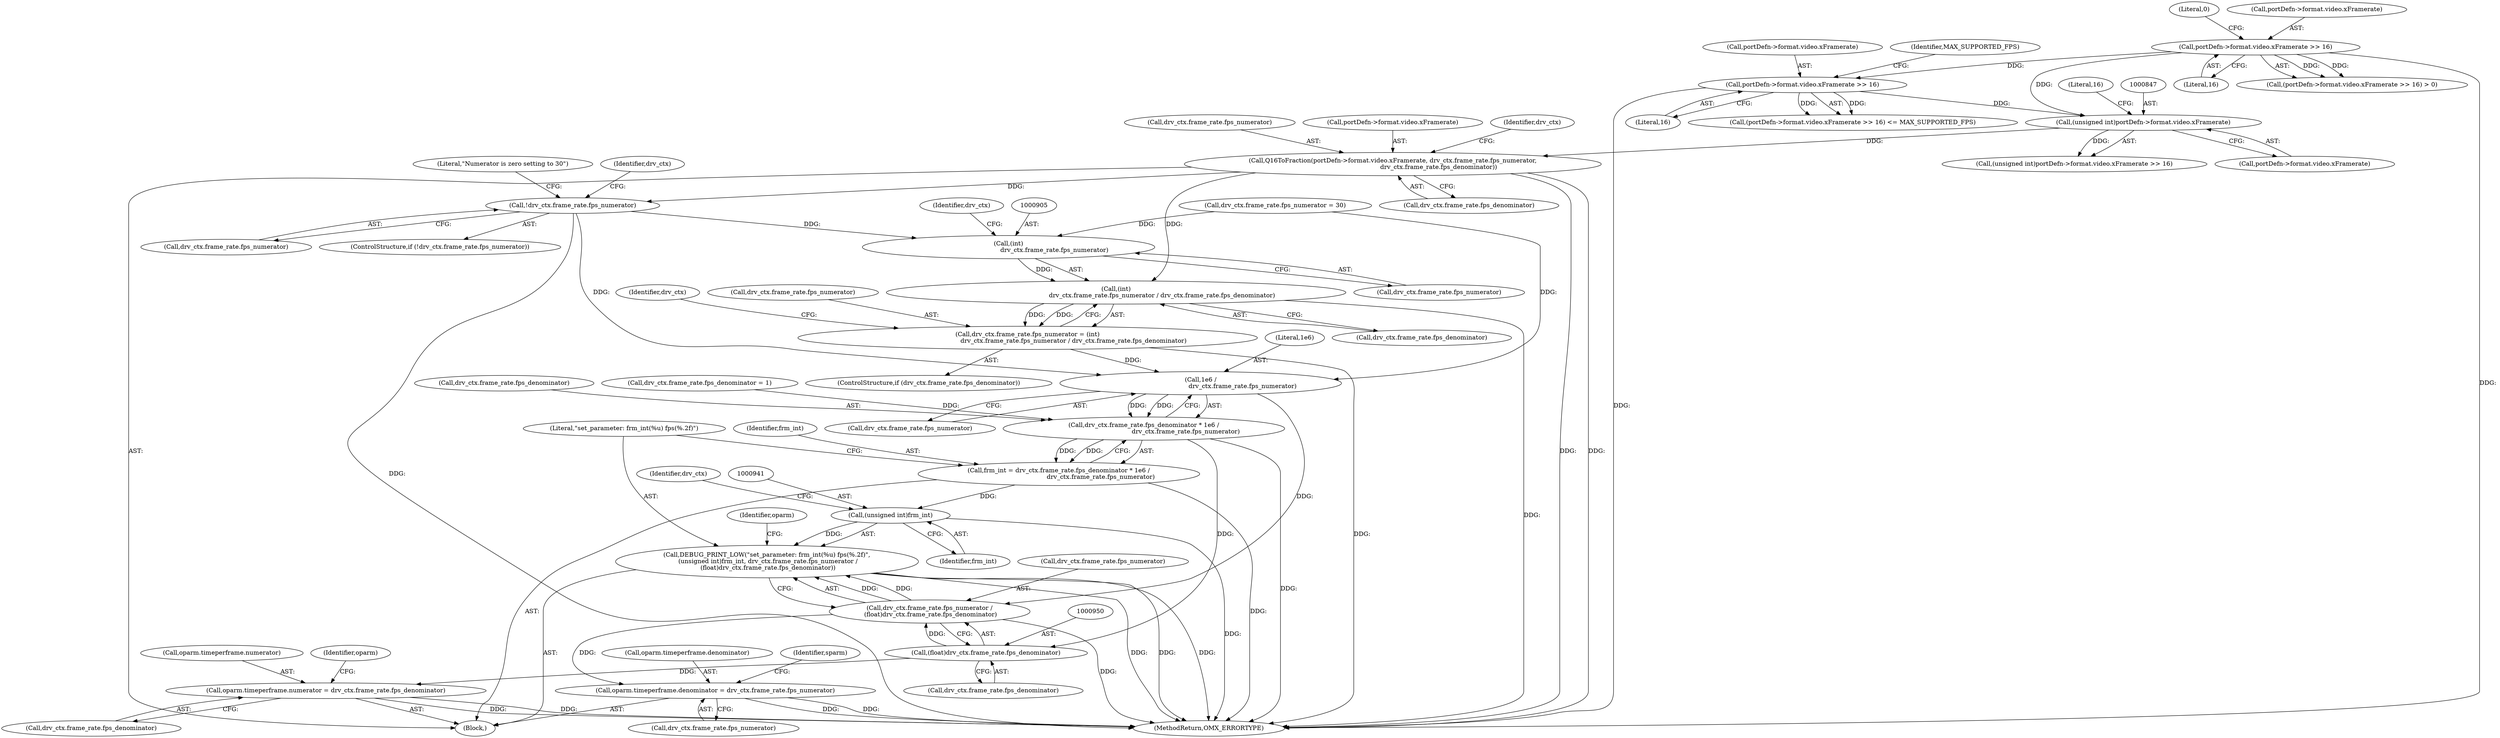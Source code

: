 digraph "0_Android_46e305be6e670a5a0041b0b4861122a0f1aabefa_2@pointer" {
"1000856" [label="(Call,Q16ToFraction(portDefn->format.video.xFramerate, drv_ctx.frame_rate.fps_numerator,\n                                               drv_ctx.frame_rate.fps_denominator))"];
"1000846" [label="(Call,(unsigned int)portDefn->format.video.xFramerate)"];
"1000832" [label="(Call,portDefn->format.video.xFramerate >> 16)"];
"1000821" [label="(Call,portDefn->format.video.xFramerate >> 16)"];
"1000875" [label="(Call,!drv_ctx.frame_rate.fps_numerator)"];
"1000904" [label="(Call,(int)\n                                               drv_ctx.frame_rate.fps_numerator)"];
"1000903" [label="(Call,(int)\n                                               drv_ctx.frame_rate.fps_numerator / drv_ctx.frame_rate.fps_denominator)"];
"1000897" [label="(Call,drv_ctx.frame_rate.fps_numerator = (int)\n                                               drv_ctx.frame_rate.fps_numerator / drv_ctx.frame_rate.fps_denominator)"];
"1000931" [label="(Call,1e6 /\n                                           drv_ctx.frame_rate.fps_numerator)"];
"1000925" [label="(Call,drv_ctx.frame_rate.fps_denominator * 1e6 /\n                                           drv_ctx.frame_rate.fps_numerator)"];
"1000923" [label="(Call,frm_int = drv_ctx.frame_rate.fps_denominator * 1e6 /\n                                           drv_ctx.frame_rate.fps_numerator)"];
"1000940" [label="(Call,(unsigned int)frm_int)"];
"1000938" [label="(Call,DEBUG_PRINT_LOW(\"set_parameter: frm_int(%u) fps(%.2f)\",\n (unsigned int)frm_int, drv_ctx.frame_rate.fps_numerator /\n (float)drv_ctx.frame_rate.fps_denominator))"];
"1000949" [label="(Call,(float)drv_ctx.frame_rate.fps_denominator)"];
"1000943" [label="(Call,drv_ctx.frame_rate.fps_numerator /\n (float)drv_ctx.frame_rate.fps_denominator)"];
"1000968" [label="(Call,oparm.timeperframe.denominator = drv_ctx.frame_rate.fps_numerator)"];
"1000957" [label="(Call,oparm.timeperframe.numerator = drv_ctx.frame_rate.fps_denominator)"];
"1000971" [label="(Identifier,oparm)"];
"1000857" [label="(Call,portDefn->format.video.xFramerate)"];
"1000878" [label="(Identifier,drv_ctx)"];
"1000906" [label="(Call,drv_ctx.frame_rate.fps_numerator)"];
"1000951" [label="(Call,drv_ctx.frame_rate.fps_denominator)"];
"1000969" [label="(Call,oparm.timeperframe.denominator)"];
"1000864" [label="(Call,drv_ctx.frame_rate.fps_numerator)"];
"1000919" [label="(Identifier,drv_ctx)"];
"1000932" [label="(Literal,1e6)"];
"1000856" [label="(Call,Q16ToFraction(portDefn->format.video.xFramerate, drv_ctx.frame_rate.fps_numerator,\n                                               drv_ctx.frame_rate.fps_denominator))"];
"1000923" [label="(Call,frm_int = drv_ctx.frame_rate.fps_denominator * 1e6 /\n                                           drv_ctx.frame_rate.fps_numerator)"];
"1000926" [label="(Call,drv_ctx.frame_rate.fps_denominator)"];
"1000891" [label="(ControlStructure,if (drv_ctx.frame_rate.fps_denominator))"];
"1000938" [label="(Call,DEBUG_PRINT_LOW(\"set_parameter: frm_int(%u) fps(%.2f)\",\n (unsigned int)frm_int, drv_ctx.frame_rate.fps_numerator /\n (float)drv_ctx.frame_rate.fps_denominator))"];
"1000968" [label="(Call,oparm.timeperframe.denominator = drv_ctx.frame_rate.fps_numerator)"];
"1000925" [label="(Call,drv_ctx.frame_rate.fps_denominator * 1e6 /\n                                           drv_ctx.frame_rate.fps_numerator)"];
"1000832" [label="(Call,portDefn->format.video.xFramerate >> 16)"];
"1000840" [label="(Literal,16)"];
"1000931" [label="(Call,1e6 /\n                                           drv_ctx.frame_rate.fps_numerator)"];
"1000897" [label="(Call,drv_ctx.frame_rate.fps_numerator = (int)\n                                               drv_ctx.frame_rate.fps_numerator / drv_ctx.frame_rate.fps_denominator)"];
"1000884" [label="(Call,drv_ctx.frame_rate.fps_numerator = 30)"];
"1000848" [label="(Call,portDefn->format.video.xFramerate)"];
"1000829" [label="(Literal,16)"];
"1000924" [label="(Identifier,frm_int)"];
"1000939" [label="(Literal,\"set_parameter: frm_int(%u) fps(%.2f)\")"];
"1000963" [label="(Call,drv_ctx.frame_rate.fps_denominator)"];
"1000942" [label="(Identifier,frm_int)"];
"1000943" [label="(Call,drv_ctx.frame_rate.fps_numerator /\n (float)drv_ctx.frame_rate.fps_denominator)"];
"1000911" [label="(Call,drv_ctx.frame_rate.fps_denominator)"];
"1000933" [label="(Call,drv_ctx.frame_rate.fps_numerator)"];
"1000958" [label="(Call,oparm.timeperframe.numerator)"];
"1000841" [label="(Identifier,MAX_SUPPORTED_FPS)"];
"1000949" [label="(Call,(float)drv_ctx.frame_rate.fps_denominator)"];
"1000960" [label="(Identifier,oparm)"];
"1000944" [label="(Call,drv_ctx.frame_rate.fps_numerator)"];
"1000875" [label="(Call,!drv_ctx.frame_rate.fps_numerator)"];
"1000830" [label="(Literal,0)"];
"1000845" [label="(Call,(unsigned int)portDefn->format.video.xFramerate >> 16)"];
"1000974" [label="(Call,drv_ctx.frame_rate.fps_numerator)"];
"1000821" [label="(Call,portDefn->format.video.xFramerate >> 16)"];
"1000831" [label="(Call,(portDefn->format.video.xFramerate >> 16) <= MAX_SUPPORTED_FPS)"];
"1000898" [label="(Call,drv_ctx.frame_rate.fps_numerator)"];
"1000855" [label="(Literal,16)"];
"1000904" [label="(Call,(int)\n                                               drv_ctx.frame_rate.fps_numerator)"];
"1000822" [label="(Call,portDefn->format.video.xFramerate)"];
"1000846" [label="(Call,(unsigned int)portDefn->format.video.xFramerate)"];
"1000876" [label="(Call,drv_ctx.frame_rate.fps_numerator)"];
"1000883" [label="(Literal,\"Numerator is zero setting to 30\")"];
"1000894" [label="(Identifier,drv_ctx)"];
"1000820" [label="(Call,(portDefn->format.video.xFramerate >> 16) > 0)"];
"1000913" [label="(Identifier,drv_ctx)"];
"1000916" [label="(Call,drv_ctx.frame_rate.fps_denominator = 1)"];
"1000946" [label="(Identifier,drv_ctx)"];
"1000869" [label="(Call,drv_ctx.frame_rate.fps_denominator)"];
"1000833" [label="(Call,portDefn->format.video.xFramerate)"];
"1000957" [label="(Call,oparm.timeperframe.numerator = drv_ctx.frame_rate.fps_denominator)"];
"1003158" [label="(MethodReturn,OMX_ERRORTYPE)"];
"1000842" [label="(Block,)"];
"1000940" [label="(Call,(unsigned int)frm_int)"];
"1000874" [label="(ControlStructure,if (!drv_ctx.frame_rate.fps_numerator))"];
"1000903" [label="(Call,(int)\n                                               drv_ctx.frame_rate.fps_numerator / drv_ctx.frame_rate.fps_denominator)"];
"1000982" [label="(Identifier,sparm)"];
"1000856" -> "1000842"  [label="AST: "];
"1000856" -> "1000869"  [label="CFG: "];
"1000857" -> "1000856"  [label="AST: "];
"1000864" -> "1000856"  [label="AST: "];
"1000869" -> "1000856"  [label="AST: "];
"1000878" -> "1000856"  [label="CFG: "];
"1000856" -> "1003158"  [label="DDG: "];
"1000856" -> "1003158"  [label="DDG: "];
"1000846" -> "1000856"  [label="DDG: "];
"1000856" -> "1000875"  [label="DDG: "];
"1000856" -> "1000903"  [label="DDG: "];
"1000846" -> "1000845"  [label="AST: "];
"1000846" -> "1000848"  [label="CFG: "];
"1000847" -> "1000846"  [label="AST: "];
"1000848" -> "1000846"  [label="AST: "];
"1000855" -> "1000846"  [label="CFG: "];
"1000846" -> "1000845"  [label="DDG: "];
"1000832" -> "1000846"  [label="DDG: "];
"1000821" -> "1000846"  [label="DDG: "];
"1000832" -> "1000831"  [label="AST: "];
"1000832" -> "1000840"  [label="CFG: "];
"1000833" -> "1000832"  [label="AST: "];
"1000840" -> "1000832"  [label="AST: "];
"1000841" -> "1000832"  [label="CFG: "];
"1000832" -> "1003158"  [label="DDG: "];
"1000832" -> "1000831"  [label="DDG: "];
"1000832" -> "1000831"  [label="DDG: "];
"1000821" -> "1000832"  [label="DDG: "];
"1000821" -> "1000820"  [label="AST: "];
"1000821" -> "1000829"  [label="CFG: "];
"1000822" -> "1000821"  [label="AST: "];
"1000829" -> "1000821"  [label="AST: "];
"1000830" -> "1000821"  [label="CFG: "];
"1000821" -> "1003158"  [label="DDG: "];
"1000821" -> "1000820"  [label="DDG: "];
"1000821" -> "1000820"  [label="DDG: "];
"1000875" -> "1000874"  [label="AST: "];
"1000875" -> "1000876"  [label="CFG: "];
"1000876" -> "1000875"  [label="AST: "];
"1000883" -> "1000875"  [label="CFG: "];
"1000894" -> "1000875"  [label="CFG: "];
"1000875" -> "1003158"  [label="DDG: "];
"1000875" -> "1000904"  [label="DDG: "];
"1000875" -> "1000931"  [label="DDG: "];
"1000904" -> "1000903"  [label="AST: "];
"1000904" -> "1000906"  [label="CFG: "];
"1000905" -> "1000904"  [label="AST: "];
"1000906" -> "1000904"  [label="AST: "];
"1000913" -> "1000904"  [label="CFG: "];
"1000904" -> "1000903"  [label="DDG: "];
"1000884" -> "1000904"  [label="DDG: "];
"1000903" -> "1000897"  [label="AST: "];
"1000903" -> "1000911"  [label="CFG: "];
"1000911" -> "1000903"  [label="AST: "];
"1000897" -> "1000903"  [label="CFG: "];
"1000903" -> "1003158"  [label="DDG: "];
"1000903" -> "1000897"  [label="DDG: "];
"1000903" -> "1000897"  [label="DDG: "];
"1000897" -> "1000891"  [label="AST: "];
"1000898" -> "1000897"  [label="AST: "];
"1000919" -> "1000897"  [label="CFG: "];
"1000897" -> "1003158"  [label="DDG: "];
"1000897" -> "1000931"  [label="DDG: "];
"1000931" -> "1000925"  [label="AST: "];
"1000931" -> "1000933"  [label="CFG: "];
"1000932" -> "1000931"  [label="AST: "];
"1000933" -> "1000931"  [label="AST: "];
"1000925" -> "1000931"  [label="CFG: "];
"1000931" -> "1000925"  [label="DDG: "];
"1000931" -> "1000925"  [label="DDG: "];
"1000884" -> "1000931"  [label="DDG: "];
"1000931" -> "1000943"  [label="DDG: "];
"1000925" -> "1000923"  [label="AST: "];
"1000926" -> "1000925"  [label="AST: "];
"1000923" -> "1000925"  [label="CFG: "];
"1000925" -> "1003158"  [label="DDG: "];
"1000925" -> "1000923"  [label="DDG: "];
"1000925" -> "1000923"  [label="DDG: "];
"1000916" -> "1000925"  [label="DDG: "];
"1000925" -> "1000949"  [label="DDG: "];
"1000923" -> "1000842"  [label="AST: "];
"1000924" -> "1000923"  [label="AST: "];
"1000939" -> "1000923"  [label="CFG: "];
"1000923" -> "1003158"  [label="DDG: "];
"1000923" -> "1000940"  [label="DDG: "];
"1000940" -> "1000938"  [label="AST: "];
"1000940" -> "1000942"  [label="CFG: "];
"1000941" -> "1000940"  [label="AST: "];
"1000942" -> "1000940"  [label="AST: "];
"1000946" -> "1000940"  [label="CFG: "];
"1000940" -> "1003158"  [label="DDG: "];
"1000940" -> "1000938"  [label="DDG: "];
"1000938" -> "1000842"  [label="AST: "];
"1000938" -> "1000943"  [label="CFG: "];
"1000939" -> "1000938"  [label="AST: "];
"1000943" -> "1000938"  [label="AST: "];
"1000960" -> "1000938"  [label="CFG: "];
"1000938" -> "1003158"  [label="DDG: "];
"1000938" -> "1003158"  [label="DDG: "];
"1000938" -> "1003158"  [label="DDG: "];
"1000943" -> "1000938"  [label="DDG: "];
"1000943" -> "1000938"  [label="DDG: "];
"1000949" -> "1000943"  [label="AST: "];
"1000949" -> "1000951"  [label="CFG: "];
"1000950" -> "1000949"  [label="AST: "];
"1000951" -> "1000949"  [label="AST: "];
"1000943" -> "1000949"  [label="CFG: "];
"1000949" -> "1000943"  [label="DDG: "];
"1000949" -> "1000957"  [label="DDG: "];
"1000944" -> "1000943"  [label="AST: "];
"1000943" -> "1003158"  [label="DDG: "];
"1000943" -> "1000968"  [label="DDG: "];
"1000968" -> "1000842"  [label="AST: "];
"1000968" -> "1000974"  [label="CFG: "];
"1000969" -> "1000968"  [label="AST: "];
"1000974" -> "1000968"  [label="AST: "];
"1000982" -> "1000968"  [label="CFG: "];
"1000968" -> "1003158"  [label="DDG: "];
"1000968" -> "1003158"  [label="DDG: "];
"1000957" -> "1000842"  [label="AST: "];
"1000957" -> "1000963"  [label="CFG: "];
"1000958" -> "1000957"  [label="AST: "];
"1000963" -> "1000957"  [label="AST: "];
"1000971" -> "1000957"  [label="CFG: "];
"1000957" -> "1003158"  [label="DDG: "];
"1000957" -> "1003158"  [label="DDG: "];
}
